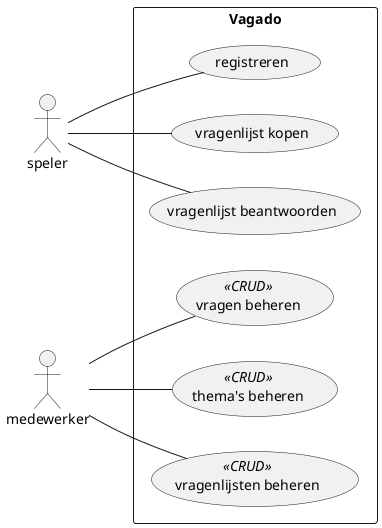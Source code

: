 @startuml
left to right direction

actor speler
actor medewerker

rectangle Vagado {
    usecase "vragen beheren"<<CRUD>>
    usecase "thema's beheren"<<CRUD>>
    usecase "vragenlijsten beheren"<<CRUD>>

    usecase registreren
    usecase "vragenlijst kopen"
    usecase "vragenlijst beantwoorden"
}

speler -- (registreren)
speler -- (vragenlijst kopen)
speler -- (vragenlijst beantwoorden)

medewerker -- (vragen beheren)
medewerker -- (thema's beheren)
medewerker -- (vragenlijsten beheren)

@enduml